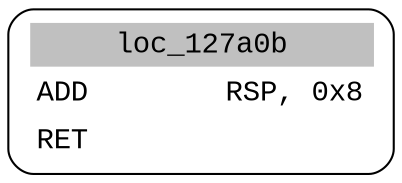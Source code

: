 digraph asm_graph {
1941 [
shape="Mrecord" fontname="Courier New"label =<<table border="0" cellborder="0" cellpadding="3"><tr><td align="center" colspan="2" bgcolor="grey">loc_127a0b</td></tr><tr><td align="left">ADD        RSP, 0x8</td></tr><tr><td align="left">RET        </td></tr></table>> ];
}